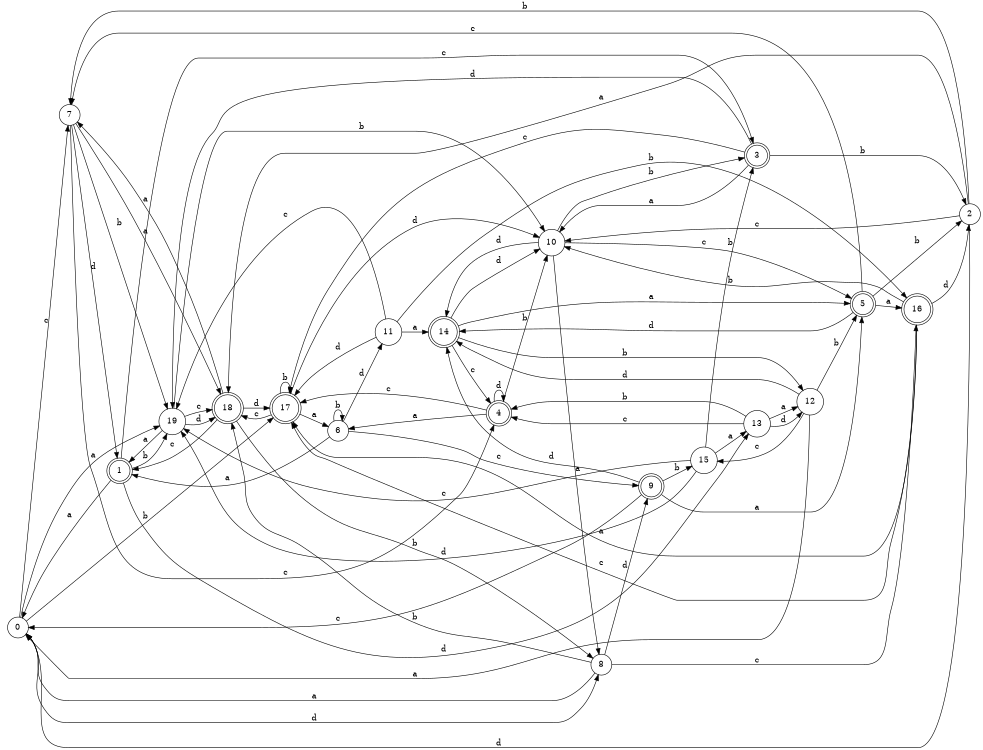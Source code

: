 digraph n16_2 {
__start0 [label="" shape="none"];

rankdir=LR;
size="8,5";

s0 [style="filled", color="black", fillcolor="white" shape="circle", label="0"];
s1 [style="rounded,filled", color="black", fillcolor="white" shape="doublecircle", label="1"];
s2 [style="filled", color="black", fillcolor="white" shape="circle", label="2"];
s3 [style="rounded,filled", color="black", fillcolor="white" shape="doublecircle", label="3"];
s4 [style="rounded,filled", color="black", fillcolor="white" shape="doublecircle", label="4"];
s5 [style="rounded,filled", color="black", fillcolor="white" shape="doublecircle", label="5"];
s6 [style="filled", color="black", fillcolor="white" shape="circle", label="6"];
s7 [style="filled", color="black", fillcolor="white" shape="circle", label="7"];
s8 [style="filled", color="black", fillcolor="white" shape="circle", label="8"];
s9 [style="rounded,filled", color="black", fillcolor="white" shape="doublecircle", label="9"];
s10 [style="filled", color="black", fillcolor="white" shape="circle", label="10"];
s11 [style="filled", color="black", fillcolor="white" shape="circle", label="11"];
s12 [style="filled", color="black", fillcolor="white" shape="circle", label="12"];
s13 [style="filled", color="black", fillcolor="white" shape="circle", label="13"];
s14 [style="rounded,filled", color="black", fillcolor="white" shape="doublecircle", label="14"];
s15 [style="filled", color="black", fillcolor="white" shape="circle", label="15"];
s16 [style="rounded,filled", color="black", fillcolor="white" shape="doublecircle", label="16"];
s17 [style="rounded,filled", color="black", fillcolor="white" shape="doublecircle", label="17"];
s18 [style="rounded,filled", color="black", fillcolor="white" shape="doublecircle", label="18"];
s19 [style="filled", color="black", fillcolor="white" shape="circle", label="19"];
s0 -> s19 [label="a"];
s0 -> s17 [label="b"];
s0 -> s7 [label="c"];
s0 -> s8 [label="d"];
s1 -> s0 [label="a"];
s1 -> s19 [label="b"];
s1 -> s3 [label="c"];
s1 -> s13 [label="d"];
s2 -> s18 [label="a"];
s2 -> s7 [label="b"];
s2 -> s10 [label="c"];
s2 -> s0 [label="d"];
s3 -> s10 [label="a"];
s3 -> s2 [label="b"];
s3 -> s17 [label="c"];
s3 -> s19 [label="d"];
s4 -> s6 [label="a"];
s4 -> s10 [label="b"];
s4 -> s17 [label="c"];
s4 -> s4 [label="d"];
s5 -> s16 [label="a"];
s5 -> s2 [label="b"];
s5 -> s7 [label="c"];
s5 -> s14 [label="d"];
s6 -> s1 [label="a"];
s6 -> s6 [label="b"];
s6 -> s9 [label="c"];
s6 -> s11 [label="d"];
s7 -> s18 [label="a"];
s7 -> s19 [label="b"];
s7 -> s4 [label="c"];
s7 -> s1 [label="d"];
s8 -> s0 [label="a"];
s8 -> s18 [label="b"];
s8 -> s16 [label="c"];
s8 -> s9 [label="d"];
s9 -> s5 [label="a"];
s9 -> s15 [label="b"];
s9 -> s0 [label="c"];
s9 -> s14 [label="d"];
s10 -> s8 [label="a"];
s10 -> s3 [label="b"];
s10 -> s5 [label="c"];
s10 -> s14 [label="d"];
s11 -> s14 [label="a"];
s11 -> s16 [label="b"];
s11 -> s19 [label="c"];
s11 -> s17 [label="d"];
s12 -> s0 [label="a"];
s12 -> s5 [label="b"];
s12 -> s15 [label="c"];
s12 -> s14 [label="d"];
s13 -> s12 [label="a"];
s13 -> s4 [label="b"];
s13 -> s4 [label="c"];
s13 -> s12 [label="d"];
s14 -> s5 [label="a"];
s14 -> s12 [label="b"];
s14 -> s4 [label="c"];
s14 -> s10 [label="d"];
s15 -> s13 [label="a"];
s15 -> s3 [label="b"];
s15 -> s19 [label="c"];
s15 -> s19 [label="d"];
s16 -> s17 [label="a"];
s16 -> s10 [label="b"];
s16 -> s17 [label="c"];
s16 -> s2 [label="d"];
s17 -> s6 [label="a"];
s17 -> s17 [label="b"];
s17 -> s18 [label="c"];
s17 -> s10 [label="d"];
s18 -> s7 [label="a"];
s18 -> s8 [label="b"];
s18 -> s1 [label="c"];
s18 -> s17 [label="d"];
s19 -> s1 [label="a"];
s19 -> s10 [label="b"];
s19 -> s18 [label="c"];
s19 -> s18 [label="d"];

}